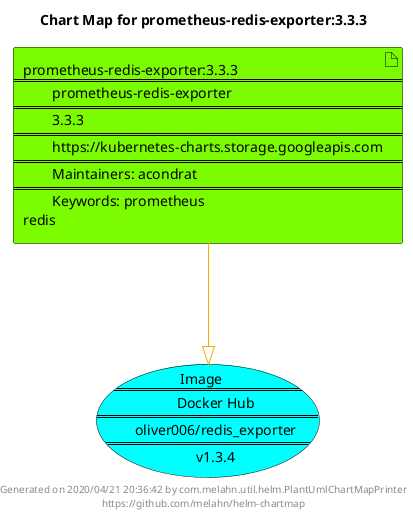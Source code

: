 @startuml
skinparam linetype ortho
skinparam backgroundColor white
skinparam usecaseBorderColor black
skinparam usecaseArrowColor LightSlateGray
skinparam artifactBorderColor black
skinparam artifactArrowColor LightSlateGray

title Chart Map for prometheus-redis-exporter:3.3.3

'There is one referenced Helm Chart
artifact "prometheus-redis-exporter:3.3.3\n====\n\tprometheus-redis-exporter\n====\n\t3.3.3\n====\n\thttps://kubernetes-charts.storage.googleapis.com\n====\n\tMaintainers: acondrat\n====\n\tKeywords: prometheus\nredis" as prometheus_redis_exporter_3_3_3 #LawnGreen

'There is one referenced Docker Image
usecase "Image\n====\n\tDocker Hub\n====\n\toliver006/redis_exporter\n====\n\tv1.3.4" as oliver006_redis_exporter_v1_3_4 #Cyan

'Chart Dependencies
prometheus_redis_exporter_3_3_3--[#orange]-|>oliver006_redis_exporter_v1_3_4

center footer Generated on 2020/04/21 20:36:42 by com.melahn.util.helm.PlantUmlChartMapPrinter\nhttps://github.com/melahn/helm-chartmap
@enduml
